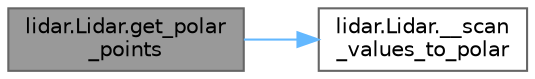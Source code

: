 digraph "lidar.Lidar.get_polar_points"
{
 // LATEX_PDF_SIZE
  bgcolor="transparent";
  edge [fontname=Helvetica,fontsize=10,labelfontname=Helvetica,labelfontsize=10];
  node [fontname=Helvetica,fontsize=10,shape=box,height=0.2,width=0.4];
  rankdir="LR";
  Node1 [id="Node000001",label="lidar.Lidar.get_polar\l_points",height=0.2,width=0.4,color="gray40", fillcolor="grey60", style="filled", fontcolor="black",tooltip=" "];
  Node1 -> Node2 [id="edge2_Node000001_Node000002",color="steelblue1",style="solid",tooltip=" "];
  Node2 [id="Node000002",label="lidar.Lidar.__scan\l_values_to_polar",height=0.2,width=0.4,color="grey40", fillcolor="white", style="filled",URL="$classlidar_1_1_lidar.html#ac2eb8c7c29a3d9cd198f2b2c0e46545f",tooltip=" "];
}
